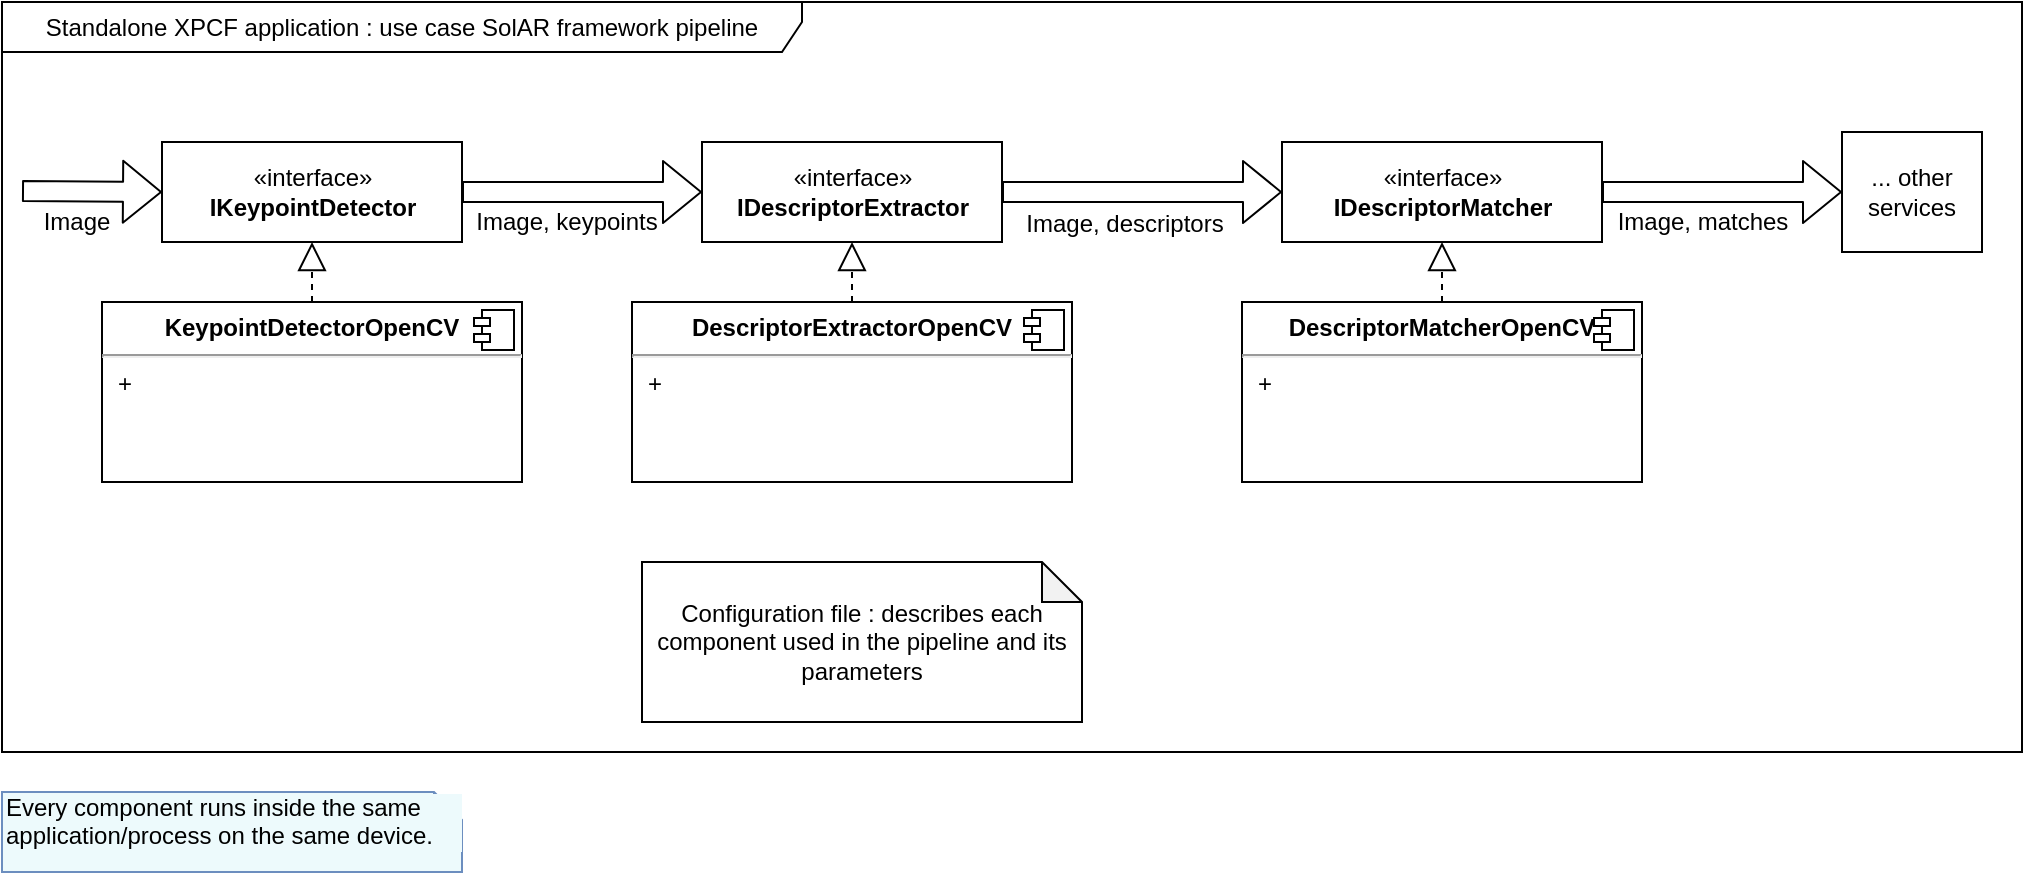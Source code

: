 <mxfile version="13.0.3" type="device" pages="5"><diagram id="lAFSSrvLKMwGwd_xP1rp" name="current solution"><mxGraphModel dx="1426" dy="951" grid="1" gridSize="10" guides="1" tooltips="1" connect="1" arrows="1" fold="1" page="1" pageScale="1" pageWidth="1169" pageHeight="827" math="0" shadow="0"><root><mxCell id="Ks1yC9yIJYol2tPEvGmZ-0"/><mxCell id="Ks1yC9yIJYol2tPEvGmZ-1" parent="Ks1yC9yIJYol2tPEvGmZ-0"/><mxCell id="Ks1yC9yIJYol2tPEvGmZ-10" value="Standalone XPCF application : use case SolAR framework pipeline" style="shape=umlFrame;whiteSpace=wrap;html=1;width=400;height=25;" parent="Ks1yC9yIJYol2tPEvGmZ-1" vertex="1"><mxGeometry x="10" y="45" width="1010" height="375" as="geometry"/></mxCell><mxCell id="Ks1yC9yIJYol2tPEvGmZ-2" value="«interface»&lt;br&gt;&lt;b&gt;IKeypointDetector&lt;/b&gt;" style="html=1;" parent="Ks1yC9yIJYol2tPEvGmZ-1" vertex="1"><mxGeometry x="90" y="115" width="150" height="50" as="geometry"/></mxCell><mxCell id="Ks1yC9yIJYol2tPEvGmZ-3" value="«interface»&lt;br&gt;&lt;b&gt;IDescriptorExtractor&lt;/b&gt;" style="html=1;" parent="Ks1yC9yIJYol2tPEvGmZ-1" vertex="1"><mxGeometry x="360" y="115" width="150" height="50" as="geometry"/></mxCell><mxCell id="Ks1yC9yIJYol2tPEvGmZ-4" value="«interface»&lt;br&gt;&lt;b&gt;IDescriptorMatcher&lt;/b&gt;" style="html=1;" parent="Ks1yC9yIJYol2tPEvGmZ-1" vertex="1"><mxGeometry x="650" y="115" width="160" height="50" as="geometry"/></mxCell><mxCell id="Ks1yC9yIJYol2tPEvGmZ-11" value="&lt;p style=&quot;margin: 0px ; margin-top: 6px ; text-align: center&quot;&gt;&lt;b&gt;KeypointDetectorOpenCV&lt;/b&gt;&lt;/p&gt;&lt;hr&gt;&lt;p style=&quot;margin: 0px ; margin-left: 8px&quot;&gt;+ &lt;br&gt;&lt;br&gt;&lt;/p&gt;" style="align=left;overflow=fill;html=1;" parent="Ks1yC9yIJYol2tPEvGmZ-1" vertex="1"><mxGeometry x="60" y="195" width="210" height="90" as="geometry"/></mxCell><mxCell id="Ks1yC9yIJYol2tPEvGmZ-12" value="" style="shape=component;jettyWidth=8;jettyHeight=4;" parent="Ks1yC9yIJYol2tPEvGmZ-11" vertex="1"><mxGeometry x="1" width="20" height="20" relative="1" as="geometry"><mxPoint x="-24" y="4" as="offset"/></mxGeometry></mxCell><mxCell id="Ks1yC9yIJYol2tPEvGmZ-13" value="&lt;p style=&quot;margin: 0px ; margin-top: 6px ; text-align: center&quot;&gt;&lt;b&gt;DescriptorExtractorOpenCV&lt;/b&gt;&lt;/p&gt;&lt;hr&gt;&lt;p style=&quot;margin: 0px ; margin-left: 8px&quot;&gt;+ &lt;br&gt;&lt;br&gt;&lt;/p&gt;" style="align=left;overflow=fill;html=1;" parent="Ks1yC9yIJYol2tPEvGmZ-1" vertex="1"><mxGeometry x="325" y="195" width="220" height="90" as="geometry"/></mxCell><mxCell id="Ks1yC9yIJYol2tPEvGmZ-14" value="" style="shape=component;jettyWidth=8;jettyHeight=4;" parent="Ks1yC9yIJYol2tPEvGmZ-13" vertex="1"><mxGeometry x="1" width="20" height="20" relative="1" as="geometry"><mxPoint x="-24" y="4" as="offset"/></mxGeometry></mxCell><mxCell id="Ks1yC9yIJYol2tPEvGmZ-15" value="&lt;p style=&quot;margin: 0px ; margin-top: 6px ; text-align: center&quot;&gt;&lt;b&gt;DescriptorMatcherOpenCV&lt;/b&gt;&lt;/p&gt;&lt;hr&gt;&lt;p style=&quot;margin: 0px ; margin-left: 8px&quot;&gt;+ &lt;br&gt;&lt;br&gt;&lt;/p&gt;" style="align=left;overflow=fill;html=1;" parent="Ks1yC9yIJYol2tPEvGmZ-1" vertex="1"><mxGeometry x="630" y="195" width="200" height="90" as="geometry"/></mxCell><mxCell id="Ks1yC9yIJYol2tPEvGmZ-16" value="" style="shape=component;jettyWidth=8;jettyHeight=4;" parent="Ks1yC9yIJYol2tPEvGmZ-15" vertex="1"><mxGeometry x="1" width="20" height="20" relative="1" as="geometry"><mxPoint x="-24" y="4" as="offset"/></mxGeometry></mxCell><mxCell id="Ks1yC9yIJYol2tPEvGmZ-21" value="" style="shape=flexArrow;endArrow=classic;html=1;entryX=0;entryY=0.5;entryDx=0;entryDy=0;" parent="Ks1yC9yIJYol2tPEvGmZ-1" target="Ks1yC9yIJYol2tPEvGmZ-2" edge="1"><mxGeometry width="50" height="50" relative="1" as="geometry"><mxPoint x="20" y="139.5" as="sourcePoint"/><mxPoint x="150" y="139.5" as="targetPoint"/></mxGeometry></mxCell><mxCell id="Ks1yC9yIJYol2tPEvGmZ-30" value="Image" style="text;html=1;align=center;verticalAlign=middle;resizable=0;points=[];labelBackgroundColor=#ffffff;" parent="Ks1yC9yIJYol2tPEvGmZ-21" vertex="1" connectable="0"><mxGeometry x="-0.554" y="-1" relative="1" as="geometry"><mxPoint x="11" y="14.5" as="offset"/></mxGeometry></mxCell><mxCell id="Ks1yC9yIJYol2tPEvGmZ-22" value="" style="shape=flexArrow;endArrow=classic;html=1;entryX=0;entryY=0.5;entryDx=0;entryDy=0;exitX=1;exitY=0.5;exitDx=0;exitDy=0;" parent="Ks1yC9yIJYol2tPEvGmZ-1" source="Ks1yC9yIJYol2tPEvGmZ-2" target="Ks1yC9yIJYol2tPEvGmZ-3" edge="1"><mxGeometry width="50" height="50" relative="1" as="geometry"><mxPoint x="310" y="140" as="sourcePoint"/><mxPoint x="310" y="95" as="targetPoint"/></mxGeometry></mxCell><mxCell id="Ks1yC9yIJYol2tPEvGmZ-32" value="Image, keypoints" style="text;html=1;align=center;verticalAlign=middle;resizable=0;points=[];labelBackgroundColor=#ffffff;" parent="Ks1yC9yIJYol2tPEvGmZ-22" vertex="1" connectable="0"><mxGeometry x="0.075" y="-6" relative="1" as="geometry"><mxPoint x="-13" y="9" as="offset"/></mxGeometry></mxCell><mxCell id="Ks1yC9yIJYol2tPEvGmZ-23" value="" style="shape=flexArrow;endArrow=classic;html=1;entryX=0;entryY=0.5;entryDx=0;entryDy=0;exitX=1;exitY=0.5;exitDx=0;exitDy=0;" parent="Ks1yC9yIJYol2tPEvGmZ-1" source="Ks1yC9yIJYol2tPEvGmZ-3" target="Ks1yC9yIJYol2tPEvGmZ-4" edge="1"><mxGeometry width="50" height="50" relative="1" as="geometry"><mxPoint x="640" y="140" as="sourcePoint"/><mxPoint x="530" y="139.5" as="targetPoint"/></mxGeometry></mxCell><mxCell id="Ks1yC9yIJYol2tPEvGmZ-33" value="Image, descriptors" style="text;html=1;align=center;verticalAlign=middle;resizable=0;points=[];labelBackgroundColor=#ffffff;" parent="Ks1yC9yIJYol2tPEvGmZ-23" vertex="1" connectable="0"><mxGeometry x="0.025" y="5" relative="1" as="geometry"><mxPoint x="-11" y="20.5" as="offset"/></mxGeometry></mxCell><mxCell id="Ks1yC9yIJYol2tPEvGmZ-25" value="" style="endArrow=block;dashed=1;endFill=0;endSize=12;html=1;exitX=0.5;exitY=0;exitDx=0;exitDy=0;entryX=0.5;entryY=1;entryDx=0;entryDy=0;" parent="Ks1yC9yIJYol2tPEvGmZ-1" source="Ks1yC9yIJYol2tPEvGmZ-11" target="Ks1yC9yIJYol2tPEvGmZ-2" edge="1"><mxGeometry width="160" relative="1" as="geometry"><mxPoint x="-30" y="475" as="sourcePoint"/><mxPoint x="130" y="475" as="targetPoint"/></mxGeometry></mxCell><mxCell id="Ks1yC9yIJYol2tPEvGmZ-27" value="" style="endArrow=block;dashed=1;endFill=0;endSize=12;html=1;entryX=0.5;entryY=1;entryDx=0;entryDy=0;" parent="Ks1yC9yIJYol2tPEvGmZ-1" source="Ks1yC9yIJYol2tPEvGmZ-13" target="Ks1yC9yIJYol2tPEvGmZ-3" edge="1"><mxGeometry width="160" relative="1" as="geometry"><mxPoint x="-60" y="515" as="sourcePoint"/><mxPoint x="100" y="515" as="targetPoint"/></mxGeometry></mxCell><mxCell id="Ks1yC9yIJYol2tPEvGmZ-28" value="" style="endArrow=block;dashed=1;endFill=0;endSize=12;html=1;entryX=0.5;entryY=1;entryDx=0;entryDy=0;" parent="Ks1yC9yIJYol2tPEvGmZ-1" source="Ks1yC9yIJYol2tPEvGmZ-15" target="Ks1yC9yIJYol2tPEvGmZ-4" edge="1"><mxGeometry width="160" relative="1" as="geometry"><mxPoint x="-50" y="475" as="sourcePoint"/><mxPoint x="110" y="475" as="targetPoint"/></mxGeometry></mxCell><mxCell id="Ks1yC9yIJYol2tPEvGmZ-29" value="" style="shape=flexArrow;endArrow=classic;html=1;exitX=1;exitY=0.5;exitDx=0;exitDy=0;entryX=0;entryY=0.5;entryDx=0;entryDy=0;" parent="Ks1yC9yIJYol2tPEvGmZ-1" source="Ks1yC9yIJYol2tPEvGmZ-4" target="9ZzXAyomdvqXQMo_ZsoG-1" edge="1"><mxGeometry width="50" height="50" relative="1" as="geometry"><mxPoint x="980" y="140" as="sourcePoint"/><mxPoint x="1040" y="140" as="targetPoint"/></mxGeometry></mxCell><mxCell id="Ks1yC9yIJYol2tPEvGmZ-31" value="Image, matches" style="text;html=1;align=center;verticalAlign=middle;resizable=0;points=[];labelBackgroundColor=#ffffff;" parent="Ks1yC9yIJYol2tPEvGmZ-29" vertex="1" connectable="0"><mxGeometry x="0.727" y="1" relative="1" as="geometry"><mxPoint x="-54" y="16.07" as="offset"/></mxGeometry></mxCell><mxCell id="9ZzXAyomdvqXQMo_ZsoG-1" value="&lt;div&gt;... other services&lt;/div&gt;" style="rounded=0;whiteSpace=wrap;html=1;" parent="Ks1yC9yIJYol2tPEvGmZ-1" vertex="1"><mxGeometry x="930" y="110" width="70" height="60" as="geometry"/></mxCell><mxCell id="mk7FePM2Z2L2YY-yX-1_-0" value="Every component runs inside the same application/process on the same device." style="shape=note;whiteSpace=wrap;html=1;size=14;verticalAlign=top;align=left;spacingTop=-6;labelBackgroundColor=#EDFAFC;strokeColor=#6C8EBF;strokeWidth=1;fillColor=#EDFAFC;" parent="Ks1yC9yIJYol2tPEvGmZ-1" vertex="1"><mxGeometry x="10" y="440" width="230" height="40" as="geometry"/></mxCell><mxCell id="P6kFMjziuLXHiQ0-XWr3-0" value="Configuration file : describes each component used in the pipeline and its parameters" style="shape=note;whiteSpace=wrap;html=1;backgroundOutline=1;darkOpacity=0.05;size=20;" parent="Ks1yC9yIJYol2tPEvGmZ-1" vertex="1"><mxGeometry x="330" y="325" width="220" height="80" as="geometry"/></mxCell></root></mxGraphModel></diagram><diagram name="target overview" id="Pe3W-wxnt_sLc4dilEd2"><mxGraphModel dx="1646" dy="993" grid="1" gridSize="10" guides="1" tooltips="1" connect="1" arrows="1" fold="1" page="1" pageScale="1" pageWidth="1169" pageHeight="827" math="0" shadow="0"><root><mxCell id="SJ6wOklPToXKMNQYzEI2-0"/><mxCell id="SJ6wOklPToXKMNQYzEI2-1" parent="SJ6wOklPToXKMNQYzEI2-0"/><mxCell id="SJ6wOklPToXKMNQYzEI2-2" value="Remoting xpcf components : grpc use case basic protobuf backend" style="shape=umlFrame;whiteSpace=wrap;html=1;width=300;height=35;fillColor=#dae8fc;strokeColor=#6c8ebf;" parent="SJ6wOklPToXKMNQYzEI2-1" vertex="1"><mxGeometry x="9" y="45" width="1150" height="675" as="geometry"/></mxCell><mxCell id="2tCv4kW-rYU3W0-W4yWq-3" value="xpcf_grpc_server application" style="shape=umlFrame;whiteSpace=wrap;html=1;labelBackgroundColor=#EDFAFC;strokeColor=#6C8EBF;strokeWidth=1;fillColor=#EDFAFC;width=200;height=20;" parent="SJ6wOklPToXKMNQYzEI2-1" vertex="1"><mxGeometry x="630" y="60" width="520" height="650" as="geometry"/></mxCell><mxCell id="SJ6wOklPToXKMNQYzEI2-3" value="«interface»&lt;br&gt;&lt;b&gt;IKeypointDetector&lt;/b&gt;" style="html=1;" parent="SJ6wOklPToXKMNQYzEI2-1" vertex="1"><mxGeometry x="120" y="150" width="110" height="50" as="geometry"/></mxCell><mxCell id="SJ6wOklPToXKMNQYzEI2-6" value="&lt;p style=&quot;margin: 0px ; margin-top: 6px ; text-align: center&quot;&gt;&lt;b&gt;KeypointDetectorProxy&lt;/b&gt;&lt;/p&gt;&lt;hr&gt;&lt;p style=&quot;margin: 0px ; margin-left: 8px&quot;&gt;+ &lt;br&gt;&lt;br&gt;&lt;br&gt;&lt;/p&gt;&lt;hr&gt;" style="align=left;overflow=fill;html=1;fillColor=#EDFAFC;strokeColor=#6c8ebf;" parent="SJ6wOklPToXKMNQYzEI2-1" vertex="1"><mxGeometry x="80" y="230" width="190" height="80" as="geometry"/></mxCell><mxCell id="SJ6wOklPToXKMNQYzEI2-7" value="" style="shape=component;jettyWidth=8;jettyHeight=4;" parent="SJ6wOklPToXKMNQYzEI2-6" vertex="1"><mxGeometry x="1" width="20" height="20" relative="1" as="geometry"><mxPoint x="-24" y="4" as="offset"/></mxGeometry></mxCell><mxCell id="SJ6wOklPToXKMNQYzEI2-12" value="" style="shape=flexArrow;endArrow=classic;html=1;entryX=0;entryY=0.5;entryDx=0;entryDy=0;" parent="SJ6wOklPToXKMNQYzEI2-1" target="SJ6wOklPToXKMNQYzEI2-3" edge="1"><mxGeometry width="50" height="50" relative="1" as="geometry"><mxPoint x="20" y="175" as="sourcePoint"/><mxPoint x="80" y="174.5" as="targetPoint"/></mxGeometry></mxCell><mxCell id="SJ6wOklPToXKMNQYzEI2-13" value="Image" style="text;html=1;align=center;verticalAlign=middle;resizable=0;points=[];labelBackgroundColor=#ffffff;" parent="SJ6wOklPToXKMNQYzEI2-12" vertex="1" connectable="0"><mxGeometry x="-0.554" y="-1" relative="1" as="geometry"><mxPoint x="11" y="14.5" as="offset"/></mxGeometry></mxCell><mxCell id="SJ6wOklPToXKMNQYzEI2-14" value="" style="shape=flexArrow;endArrow=classic;html=1;exitX=1;exitY=0.5;exitDx=0;exitDy=0;" parent="SJ6wOklPToXKMNQYzEI2-1" source="SJ6wOklPToXKMNQYzEI2-6" edge="1"><mxGeometry width="50" height="50" relative="1" as="geometry"><mxPoint x="270" y="280" as="sourcePoint"/><mxPoint x="340" y="270" as="targetPoint"/></mxGeometry></mxCell><mxCell id="SJ6wOklPToXKMNQYzEI2-15" value="data" style="text;html=1;align=center;verticalAlign=middle;resizable=0;points=[];labelBackgroundColor=#ffffff;" parent="SJ6wOklPToXKMNQYzEI2-14" vertex="1" connectable="0"><mxGeometry x="0.075" y="-6" relative="1" as="geometry"><mxPoint x="-3" y="9" as="offset"/></mxGeometry></mxCell><mxCell id="SJ6wOklPToXKMNQYzEI2-18" value="" style="endArrow=block;dashed=1;endFill=0;endSize=12;html=1;exitX=0.5;exitY=0;exitDx=0;exitDy=0;entryX=0.5;entryY=1;entryDx=0;entryDy=0;" parent="SJ6wOklPToXKMNQYzEI2-1" source="SJ6wOklPToXKMNQYzEI2-6" target="SJ6wOklPToXKMNQYzEI2-3" edge="1"><mxGeometry width="160" relative="1" as="geometry"><mxPoint x="-50" y="510" as="sourcePoint"/><mxPoint x="110" y="510" as="targetPoint"/></mxGeometry></mxCell><mxCell id="iRRwX36Erxw14hT85TEC-0" value="«interface»&lt;br&gt;&lt;b&gt;IKeypointDetector&lt;/b&gt;" style="html=1;" parent="SJ6wOklPToXKMNQYzEI2-1" vertex="1"><mxGeometry x="960" y="466" width="150" height="50" as="geometry"/></mxCell><mxCell id="iRRwX36Erxw14hT85TEC-1" value="&lt;p style=&quot;margin: 0px ; margin-top: 6px ; text-align: center&quot;&gt;&lt;b&gt;KeypointDetectorOpenCV&lt;/b&gt;&lt;/p&gt;&lt;hr&gt;&lt;p style=&quot;margin: 0px ; margin-left: 8px&quot;&gt;+ &lt;br&gt;&lt;br&gt;&lt;/p&gt;" style="align=left;overflow=fill;html=1;" parent="SJ6wOklPToXKMNQYzEI2-1" vertex="1"><mxGeometry x="930" y="550" width="210" height="90" as="geometry"/></mxCell><mxCell id="iRRwX36Erxw14hT85TEC-2" value="" style="shape=component;jettyWidth=8;jettyHeight=4;" parent="iRRwX36Erxw14hT85TEC-1" vertex="1"><mxGeometry x="1" width="20" height="20" relative="1" as="geometry"><mxPoint x="-24" y="4" as="offset"/></mxGeometry></mxCell><mxCell id="iRRwX36Erxw14hT85TEC-4" value="" style="endArrow=block;dashed=1;endFill=0;endSize=12;html=1;exitX=0.5;exitY=0;exitDx=0;exitDy=0;entryX=0.5;entryY=1;entryDx=0;entryDy=0;" parent="SJ6wOklPToXKMNQYzEI2-1" source="iRRwX36Erxw14hT85TEC-1" target="iRRwX36Erxw14hT85TEC-0" edge="1"><mxGeometry width="160" relative="1" as="geometry"><mxPoint x="800" y="830" as="sourcePoint"/><mxPoint x="960" y="830" as="targetPoint"/></mxGeometry></mxCell><mxCell id="iRRwX36Erxw14hT85TEC-6" value="KeypointDetectorGrpcImpl" style="swimlane;fontStyle=1;align=center;verticalAlign=top;childLayout=stackLayout;horizontal=1;startSize=26;horizontalStack=0;resizeParent=1;resizeParentMax=0;resizeLast=0;collapsible=1;marginBottom=0;fillColor=#EDFAFC;strokeColor=#6C8EBF;" parent="SJ6wOklPToXKMNQYzEI2-1" vertex="1"><mxGeometry x="660" y="452" width="200" height="78" as="geometry"/></mxCell><mxCell id="iRRwX36Erxw14hT85TEC-7" value="+ field: type" style="text;strokeColor=#6C8EBF;fillColor=#EDFAFC;align=left;verticalAlign=top;spacingLeft=4;spacingRight=4;overflow=hidden;rotatable=0;points=[[0,0.5],[1,0.5]];portConstraint=eastwest;" parent="iRRwX36Erxw14hT85TEC-6" vertex="1"><mxGeometry y="26" width="200" height="26" as="geometry"/></mxCell><mxCell id="iRRwX36Erxw14hT85TEC-9" value="+ method(type): type" style="text;strokeColor=#6C8EBF;fillColor=#EDFAFC;align=left;verticalAlign=top;spacingLeft=4;spacingRight=4;overflow=hidden;rotatable=0;points=[[0,0.5],[1,0.5]];portConstraint=eastwest;" parent="iRRwX36Erxw14hT85TEC-6" vertex="1"><mxGeometry y="52" width="200" height="26" as="geometry"/></mxCell><mxCell id="iRRwX36Erxw14hT85TEC-11" value="IKeypointDetectorGrpc::Stub" style="swimlane;fontStyle=1;align=center;verticalAlign=top;childLayout=stackLayout;horizontal=1;startSize=26;horizontalStack=0;resizeParent=1;resizeParentMax=0;resizeLast=0;collapsible=1;marginBottom=0;fillColor=#d5e8d4;strokeColor=#82b366;" parent="SJ6wOklPToXKMNQYzEI2-1" vertex="1"><mxGeometry x="340" y="230" width="200" height="78" as="geometry"><mxRectangle x="340" y="230" width="200" height="26" as="alternateBounds"/></mxGeometry></mxCell><mxCell id="iRRwX36Erxw14hT85TEC-12" value="+ field: type" style="text;strokeColor=#82b366;fillColor=#d5e8d4;align=left;verticalAlign=top;spacingLeft=4;spacingRight=4;overflow=hidden;rotatable=0;points=[[0,0.5],[1,0.5]];portConstraint=eastwest;" parent="iRRwX36Erxw14hT85TEC-11" vertex="1"><mxGeometry y="26" width="200" height="26" as="geometry"/></mxCell><mxCell id="iRRwX36Erxw14hT85TEC-14" value="+ method(type): type" style="text;strokeColor=#82b366;fillColor=#d5e8d4;align=left;verticalAlign=top;spacingLeft=4;spacingRight=4;overflow=hidden;rotatable=0;points=[[0,0.5],[1,0.5]];portConstraint=eastwest;" parent="iRRwX36Erxw14hT85TEC-11" vertex="1"><mxGeometry y="52" width="200" height="26" as="geometry"/></mxCell><mxCell id="iRRwX36Erxw14hT85TEC-15" value="«interface»&lt;br&gt;&lt;b&gt;xpcf::IGrpcService&lt;/b&gt;" style="html=1;" parent="SJ6wOklPToXKMNQYzEI2-1" vertex="1"><mxGeometry x="933" y="280" width="130" height="50" as="geometry"/></mxCell><mxCell id="iRRwX36Erxw14hT85TEC-18" value="" style="endArrow=block;dashed=1;endFill=0;endSize=12;html=1;entryX=0.5;entryY=1;entryDx=0;entryDy=0;" parent="SJ6wOklPToXKMNQYzEI2-1" source="iRRwX36Erxw14hT85TEC-6" target="iRRwX36Erxw14hT85TEC-15" edge="1"><mxGeometry width="160" relative="1" as="geometry"><mxPoint y="780" as="sourcePoint"/><mxPoint x="160" y="780" as="targetPoint"/></mxGeometry></mxCell><mxCell id="7oT00Ml4382YPiDxNWkX-0" value="IKeypointDetectorGrpc::Service" style="swimlane;fontStyle=1;align=center;verticalAlign=top;childLayout=stackLayout;horizontal=1;startSize=26;horizontalStack=0;resizeParent=1;resizeParentMax=0;resizeLast=0;collapsible=1;marginBottom=0;fillColor=#d5e8d4;strokeColor=#82b366;" parent="SJ6wOklPToXKMNQYzEI2-1" vertex="1"><mxGeometry x="660" y="230" width="200" height="78" as="geometry"/></mxCell><mxCell id="7oT00Ml4382YPiDxNWkX-1" value="+ field: type" style="text;strokeColor=#82b366;fillColor=#d5e8d4;align=left;verticalAlign=top;spacingLeft=4;spacingRight=4;overflow=hidden;rotatable=0;points=[[0,0.5],[1,0.5]];portConstraint=eastwest;" parent="7oT00Ml4382YPiDxNWkX-0" vertex="1"><mxGeometry y="26" width="200" height="26" as="geometry"/></mxCell><mxCell id="7oT00Ml4382YPiDxNWkX-3" value="+ method(type): type" style="text;strokeColor=#82b366;fillColor=#d5e8d4;align=left;verticalAlign=top;spacingLeft=4;spacingRight=4;overflow=hidden;rotatable=0;points=[[0,0.5],[1,0.5]];portConstraint=eastwest;" parent="7oT00Ml4382YPiDxNWkX-0" vertex="1"><mxGeometry y="52" width="200" height="26" as="geometry"/></mxCell><mxCell id="7oT00Ml4382YPiDxNWkX-4" value="Extends" style="endArrow=block;endSize=16;endFill=0;html=1;exitX=0.5;exitY=0;exitDx=0;exitDy=0;entryX=0.5;entryY=1;entryDx=0;entryDy=0;" parent="SJ6wOklPToXKMNQYzEI2-1" source="iRRwX36Erxw14hT85TEC-6" target="7oT00Ml4382YPiDxNWkX-0" edge="1"><mxGeometry width="160" relative="1" as="geometry"><mxPoint x="690" y="498" as="sourcePoint"/><mxPoint x="1070" y="633.436" as="targetPoint"/></mxGeometry></mxCell><mxCell id="7oT00Ml4382YPiDxNWkX-12" value="Use" style="endArrow=open;endSize=12;dashed=1;html=1;exitX=1;exitY=0.5;exitDx=0;exitDy=0;entryX=0;entryY=0.5;entryDx=0;entryDy=0;" parent="SJ6wOklPToXKMNQYzEI2-1" source="iRRwX36Erxw14hT85TEC-7" target="iRRwX36Erxw14hT85TEC-0" edge="1"><mxGeometry width="160" relative="1" as="geometry"><mxPoint x="10" y="740" as="sourcePoint"/><mxPoint x="170" y="740" as="targetPoint"/></mxGeometry></mxCell><mxCell id="7oT00Ml4382YPiDxNWkX-20" style="edgeStyle=orthogonalEdgeStyle;rounded=0;orthogonalLoop=1;jettySize=auto;html=1;entryX=0.51;entryY=1;entryDx=0;entryDy=0;endArrow=none;endFill=0;entryPerimeter=0;exitX=0.5;exitY=0;exitDx=0;exitDy=0;exitPerimeter=0;" parent="SJ6wOklPToXKMNQYzEI2-1" source="7oT00Ml4382YPiDxNWkX-19" target="iRRwX36Erxw14hT85TEC-9" edge="1"><mxGeometry relative="1" as="geometry"/></mxCell><mxCell id="7oT00Ml4382YPiDxNWkX-19" value="Note : The skeleton class declares an &quot;IKeypointDetector&quot; injectable.&lt;br&gt;The concrete component will be injected by xpcf to the skeleton class OR a configuration parameter to provide the component CLSID ?&lt;br&gt;A named skeleton class could receive a different instance injected&lt;br&gt;Question : additionnal attribute to set an injectable name upon generation ?" style="shape=note;whiteSpace=wrap;html=1;size=14;verticalAlign=top;align=left;spacingTop=-6;labelBackgroundColor=#EDFAFC;strokeColor=#6C8EBF;strokeWidth=1;fillColor=#EDFAFC;" parent="SJ6wOklPToXKMNQYzEI2-1" vertex="1"><mxGeometry x="640" y="560" width="260" height="130" as="geometry"/></mxCell><mxCell id="2tCv4kW-rYU3W0-W4yWq-0" value="&lt;p style=&quot;margin: 0px ; margin-top: 6px ; text-align: center&quot;&gt;&lt;b&gt;xpcf::GrpcServerManager&lt;/b&gt;&lt;/p&gt;&lt;hr&gt;&lt;p style=&quot;margin: 0px ; margin-left: 8px&quot;&gt;+ &lt;br&gt;&lt;br&gt;&lt;/p&gt;" style="align=left;overflow=fill;html=1;" parent="SJ6wOklPToXKMNQYzEI2-1" vertex="1"><mxGeometry x="888" y="155" width="220" height="50" as="geometry"/></mxCell><mxCell id="2tCv4kW-rYU3W0-W4yWq-1" value="" style="shape=component;jettyWidth=8;jettyHeight=4;" parent="2tCv4kW-rYU3W0-W4yWq-0" vertex="1"><mxGeometry x="1" width="20" height="20" relative="1" as="geometry"><mxPoint x="-24" y="4" as="offset"/></mxGeometry></mxCell><mxCell id="2tCv4kW-rYU3W0-W4yWq-4" style="edgeStyle=orthogonalEdgeStyle;rounded=0;orthogonalLoop=1;jettySize=auto;html=1;endArrow=none;endFill=0;exitX=0.472;exitY=1.08;exitDx=0;exitDy=0;exitPerimeter=0;" parent="SJ6wOklPToXKMNQYzEI2-1" source="2tCv4kW-rYU3W0-W4yWq-2" target="2tCv4kW-rYU3W0-W4yWq-0" edge="1"><mxGeometry relative="1" as="geometry"/></mxCell><mxCell id="2tCv4kW-rYU3W0-W4yWq-2" value="Note : The grpc server manager uses xpcf to find every component implementing IGrpcService, and registers them.&lt;br&gt;" style="shape=note;whiteSpace=wrap;html=1;size=13;verticalAlign=top;align=left;spacingTop=-6;labelBackgroundColor=#EDFAFC;strokeWidth=1;" parent="SJ6wOklPToXKMNQYzEI2-1" vertex="1"><mxGeometry x="880" y="70" width="250" height="50" as="geometry"/></mxCell><mxCell id="DHQHpCdjU7rVMn2GaBm6-0" value="IkeypointDetectorGrpc.proto" style="shape=note;whiteSpace=wrap;html=1;backgroundOutline=1;darkOpacity=0.05;labelBackgroundColor=#EDFAFC;strokeColor=#6C8EBF;strokeWidth=1;fillColor=#EDFAFC;" parent="SJ6wOklPToXKMNQYzEI2-1" vertex="1"><mxGeometry x="350" y="145" width="180" height="60" as="geometry"/></mxCell><mxCell id="DHQHpCdjU7rVMn2GaBm6-2" style="edgeStyle=orthogonalEdgeStyle;rounded=0;orthogonalLoop=1;jettySize=auto;html=1;endArrow=none;endFill=0;" parent="SJ6wOklPToXKMNQYzEI2-1" source="DHQHpCdjU7rVMn2GaBm6-1" target="2tCv4kW-rYU3W0-W4yWq-3" edge="1"><mxGeometry relative="1" as="geometry"/></mxCell><mxCell id="DHQHpCdjU7rVMn2GaBm6-1" value="The application can run anywhere, inside a docker container, on a bare metal machine ..." style="shape=note;whiteSpace=wrap;html=1;size=14;verticalAlign=top;align=left;spacingTop=-6;labelBackgroundColor=#EDFAFC;strokeColor=#6C8EBF;strokeWidth=1;fillColor=#EDFAFC;" parent="SJ6wOklPToXKMNQYzEI2-1" vertex="1"><mxGeometry x="340" y="355" width="150" height="60" as="geometry"/></mxCell><mxCell id="62wy00fNzN2wbZeZ13QH-0" value="This diagram shows the remoting process of one service. The process is the same for any xpcf service and allows to use any xpcf component remotely, given it provides a &quot;well-defined&quot; interface." style="shape=note;whiteSpace=wrap;html=1;size=14;verticalAlign=top;align=left;spacingTop=-6;labelBackgroundColor=#EDFAFC;strokeColor=#6C8EBF;strokeWidth=1;fillColor=#EDFAFC;" parent="SJ6wOklPToXKMNQYzEI2-1" vertex="1"><mxGeometry x="10" y="740" width="320" height="70" as="geometry"/></mxCell><mxCell id="uL5t3ot2a0UKeKKXEIdk-2" value="Network" style="html=1;shadow=0;dashed=0;align=center;verticalAlign=middle;shape=mxgraph.arrows2.calloutDoubleArrow;dy=11.5;dx=15;notch=29;arrowHead=11;labelBackgroundColor=#EDFAFC;strokeColor=#6C8EBF;strokeWidth=1;fillColor=#EDFAFC;" parent="SJ6wOklPToXKMNQYzEI2-1" vertex="1"><mxGeometry x="540" y="233" width="120" height="77" as="geometry"/></mxCell><mxCell id="PUcfr6aB4aRw2szKJSmr-0" style="edgeStyle=orthogonalEdgeStyle;rounded=0;orthogonalLoop=1;jettySize=auto;html=1;exitX=0.5;exitY=1;exitDx=0;exitDy=0;exitPerimeter=0;" parent="SJ6wOklPToXKMNQYzEI2-1" source="uL5t3ot2a0UKeKKXEIdk-2" target="uL5t3ot2a0UKeKKXEIdk-2" edge="1"><mxGeometry relative="1" as="geometry"/></mxCell><mxCell id="ZtEM0Dua9bzTsImNCcG5-1" value="IkeypointDetectorGrpcMessages.proto" style="shape=note;whiteSpace=wrap;html=1;backgroundOutline=1;darkOpacity=0.05;labelBackgroundColor=none;strokeWidth=1;" parent="SJ6wOklPToXKMNQYzEI2-1" vertex="1"><mxGeometry x="350" y="60" width="230" height="60" as="geometry"/></mxCell><mxCell id="6nz6Nb3uw6IqgnCtBS0e-0" value="&lt;p style=&quot;margin: 0px ; margin-top: 6px ; text-align: center&quot;&gt;&lt;/p&gt;" style="align=left;overflow=fill;html=1;fillColor=#EDFAFC;strokeColor=#6c8ebf;" parent="SJ6wOklPToXKMNQYzEI2-1" vertex="1"><mxGeometry x="420" y="730" width="50" height="20" as="geometry"/></mxCell><mxCell id="6nz6Nb3uw6IqgnCtBS0e-3" value="" style="swimlane;fontStyle=1;align=center;verticalAlign=top;childLayout=stackLayout;horizontal=1;startSize=20;horizontalStack=0;resizeParent=1;resizeParentMax=0;resizeLast=0;collapsible=1;marginBottom=0;fillColor=#d5e8d4;strokeColor=#82b366;" parent="SJ6wOklPToXKMNQYzEI2-1" vertex="1"><mxGeometry x="420" y="760" width="50" height="20" as="geometry"><mxRectangle x="400" y="770" width="50" height="40" as="alternateBounds"/></mxGeometry></mxCell><mxCell id="6nz6Nb3uw6IqgnCtBS0e-9" style="edgeStyle=orthogonalEdgeStyle;rounded=0;orthogonalLoop=1;jettySize=auto;html=1;exitX=0.5;exitY=1;exitDx=0;exitDy=0;" parent="SJ6wOklPToXKMNQYzEI2-1" edge="1"><mxGeometry relative="1" as="geometry"><mxPoint x="725" y="195" as="sourcePoint"/><mxPoint x="725" y="195" as="targetPoint"/></mxGeometry></mxCell><mxCell id="6nz6Nb3uw6IqgnCtBS0e-10" value="use and start" style="endArrow=open;endSize=12;dashed=1;html=1;exitX=0.212;exitY=0.031;exitDx=0;exitDy=0;entryX=0;entryY=0.5;entryDx=0;entryDy=0;exitPerimeter=0;" parent="SJ6wOklPToXKMNQYzEI2-1" source="2tCv4kW-rYU3W0-W4yWq-3" target="2tCv4kW-rYU3W0-W4yWq-0" edge="1"><mxGeometry width="160" relative="1" as="geometry"><mxPoint x="10" y="830" as="sourcePoint"/><mxPoint x="170" y="830" as="targetPoint"/></mxGeometry></mxCell><mxCell id="6nz6Nb3uw6IqgnCtBS0e-11" value="registers" style="endArrow=open;endSize=12;dashed=1;html=1;exitX=0.5;exitY=1;exitDx=0;exitDy=0;entryX=0.5;entryY=0;entryDx=0;entryDy=0;" parent="SJ6wOklPToXKMNQYzEI2-1" source="2tCv4kW-rYU3W0-W4yWq-0" target="iRRwX36Erxw14hT85TEC-15" edge="1"><mxGeometry width="160" relative="1" as="geometry"><mxPoint x="10" y="830" as="sourcePoint"/><mxPoint x="170" y="830" as="targetPoint"/></mxGeometry></mxCell><mxCell id="6nz6Nb3uw6IqgnCtBS0e-14" value="&lt;p style=&quot;margin: 0px ; margin-top: 6px ; text-align: center&quot;&gt;&lt;br&gt;&lt;/p&gt;" style="align=left;overflow=fill;html=1;" parent="SJ6wOklPToXKMNQYzEI2-1" vertex="1"><mxGeometry x="420" y="790" width="50" height="20" as="geometry"/></mxCell><mxCell id="6nz6Nb3uw6IqgnCtBS0e-17" value="-&amp;gt; xpcf_grpc_gen generated code" style="text;html=1;strokeColor=none;fillColor=none;align=center;verticalAlign=middle;whiteSpace=wrap;rounded=0;" parent="SJ6wOklPToXKMNQYzEI2-1" vertex="1"><mxGeometry x="470" y="730" width="200" height="20" as="geometry"/></mxCell><mxCell id="6nz6Nb3uw6IqgnCtBS0e-18" value="-&amp;gt; protoc/grpc generated code" style="text;html=1;strokeColor=none;fillColor=none;align=center;verticalAlign=middle;whiteSpace=wrap;rounded=0;" parent="SJ6wOklPToXKMNQYzEI2-1" vertex="1"><mxGeometry x="470" y="760" width="180" height="20" as="geometry"/></mxCell><mxCell id="6nz6Nb3uw6IqgnCtBS0e-19" value="-&amp;gt; existing code" style="text;html=1;strokeColor=none;fillColor=none;align=center;verticalAlign=middle;whiteSpace=wrap;rounded=0;" parent="SJ6wOklPToXKMNQYzEI2-1" vertex="1"><mxGeometry x="473" y="790" width="100" height="20" as="geometry"/></mxCell><mxCell id="SHKSFixCryJF0hfQC11b-3" style="edgeStyle=orthogonalEdgeStyle;rounded=0;orthogonalLoop=1;jettySize=auto;html=1;exitX=0;exitY=0;exitDx=220;exitDy=50;exitPerimeter=0;entryX=0.002;entryY=0.798;entryDx=0;entryDy=0;entryPerimeter=0;" parent="SJ6wOklPToXKMNQYzEI2-1" source="SHKSFixCryJF0hfQC11b-0" target="2tCv4kW-rYU3W0-W4yWq-3" edge="1"><mxGeometry relative="1" as="geometry"/></mxCell><mxCell id="SHKSFixCryJF0hfQC11b-0" value="Configuration file : describes IP address and port for each service&lt;br&gt;Contains the parameters for each component used in services" style="shape=note;whiteSpace=wrap;html=1;backgroundOutline=1;darkOpacity=0.05;size=20;" parent="SJ6wOklPToXKMNQYzEI2-1" vertex="1"><mxGeometry x="320" y="529" width="220" height="80" as="geometry"/></mxCell></root></mxGraphModel></diagram><diagram name="overview" id="-4qKviCqxLtyCBuIsMm0"><mxGraphModel dx="1646" dy="993" grid="1" gridSize="10" guides="1" tooltips="1" connect="1" arrows="1" fold="1" page="1" pageScale="1" pageWidth="1169" pageHeight="827" math="0" shadow="0"><root><mxCell id="oLQGF8OuEoFbAdRghIQW-0"/><mxCell id="oLQGF8OuEoFbAdRghIQW-1" parent="oLQGF8OuEoFbAdRghIQW-0"/><mxCell id="oLQGF8OuEoFbAdRghIQW-53" value="client application" style="shape=umlFrame;whiteSpace=wrap;html=1;labelBackgroundColor=#EDFAFC;strokeColor=#6C8EBF;strokeWidth=1;fillColor=#EDFAFC;width=200;height=20;" vertex="1" parent="oLQGF8OuEoFbAdRghIQW-1"><mxGeometry x="40" y="57.5" width="470" height="372.5" as="geometry"/></mxCell><mxCell id="oPZoYpJZHBzjYM4MlArH-1" value="XPCF" style="shape=umlFrame;whiteSpace=wrap;html=1;" vertex="1" parent="oLQGF8OuEoFbAdRghIQW-1"><mxGeometry x="150" y="180" width="320" height="140" as="geometry"/></mxCell><mxCell id="oLQGF8OuEoFbAdRghIQW-3" value="xpcf_grpc_server application" style="shape=umlFrame;whiteSpace=wrap;html=1;labelBackgroundColor=#EDFAFC;strokeColor=#6C8EBF;strokeWidth=1;fillColor=#EDFAFC;width=200;height=20;" vertex="1" parent="oLQGF8OuEoFbAdRghIQW-1"><mxGeometry x="630" y="60" width="520" height="650" as="geometry"/></mxCell><mxCell id="oLQGF8OuEoFbAdRghIQW-38" value="This diagram shows the remoting process of one service. The process is the same for any xpcf service and allows to use any xpcf component remotely, given it provides a &quot;well-defined&quot; interface." style="shape=note;whiteSpace=wrap;html=1;size=14;verticalAlign=top;align=left;spacingTop=-6;labelBackgroundColor=#EDFAFC;strokeColor=#6C8EBF;strokeWidth=1;fillColor=#EDFAFC;" vertex="1" parent="oLQGF8OuEoFbAdRghIQW-1"><mxGeometry x="10" y="740" width="320" height="70" as="geometry"/></mxCell><mxCell id="oLQGF8OuEoFbAdRghIQW-40" style="edgeStyle=orthogonalEdgeStyle;rounded=0;orthogonalLoop=1;jettySize=auto;html=1;exitX=0.5;exitY=1;exitDx=0;exitDy=0;exitPerimeter=0;" edge="1" parent="oLQGF8OuEoFbAdRghIQW-1"><mxGeometry relative="1" as="geometry"><mxPoint x="600" y="310" as="sourcePoint"/><mxPoint x="600" y="310" as="targetPoint"/></mxGeometry></mxCell><mxCell id="oLQGF8OuEoFbAdRghIQW-42" value="&lt;p style=&quot;margin: 0px ; margin-top: 6px ; text-align: center&quot;&gt;&lt;/p&gt;" style="align=left;overflow=fill;html=1;fillColor=#EDFAFC;strokeColor=#6c8ebf;" vertex="1" parent="oLQGF8OuEoFbAdRghIQW-1"><mxGeometry x="420" y="730" width="50" height="20" as="geometry"/></mxCell><mxCell id="oLQGF8OuEoFbAdRghIQW-43" value="" style="swimlane;fontStyle=1;align=center;verticalAlign=top;childLayout=stackLayout;horizontal=1;startSize=20;horizontalStack=0;resizeParent=1;resizeParentMax=0;resizeLast=0;collapsible=1;marginBottom=0;fillColor=#d5e8d4;strokeColor=#82b366;" vertex="1" parent="oLQGF8OuEoFbAdRghIQW-1"><mxGeometry x="420" y="760" width="50" height="20" as="geometry"><mxRectangle x="400" y="770" width="50" height="40" as="alternateBounds"/></mxGeometry></mxCell><mxCell id="oLQGF8OuEoFbAdRghIQW-44" style="edgeStyle=orthogonalEdgeStyle;rounded=0;orthogonalLoop=1;jettySize=auto;html=1;exitX=0.5;exitY=1;exitDx=0;exitDy=0;" edge="1" parent="oLQGF8OuEoFbAdRghIQW-1"><mxGeometry relative="1" as="geometry"><mxPoint x="725" y="195" as="sourcePoint"/><mxPoint x="725" y="195" as="targetPoint"/></mxGeometry></mxCell><mxCell id="oLQGF8OuEoFbAdRghIQW-47" value="&lt;p style=&quot;margin: 0px ; margin-top: 6px ; text-align: center&quot;&gt;&lt;br&gt;&lt;/p&gt;" style="align=left;overflow=fill;html=1;" vertex="1" parent="oLQGF8OuEoFbAdRghIQW-1"><mxGeometry x="420" y="790" width="50" height="20" as="geometry"/></mxCell><mxCell id="oLQGF8OuEoFbAdRghIQW-48" value="-&amp;gt; xpcf_grpc_gen generated code" style="text;html=1;strokeColor=none;fillColor=none;align=center;verticalAlign=middle;whiteSpace=wrap;rounded=0;" vertex="1" parent="oLQGF8OuEoFbAdRghIQW-1"><mxGeometry x="470" y="730" width="200" height="20" as="geometry"/></mxCell><mxCell id="oLQGF8OuEoFbAdRghIQW-49" value="-&amp;gt; protoc/grpc generated code" style="text;html=1;strokeColor=none;fillColor=none;align=center;verticalAlign=middle;whiteSpace=wrap;rounded=0;" vertex="1" parent="oLQGF8OuEoFbAdRghIQW-1"><mxGeometry x="470" y="760" width="180" height="20" as="geometry"/></mxCell><mxCell id="oLQGF8OuEoFbAdRghIQW-50" value="-&amp;gt; existing code" style="text;html=1;strokeColor=none;fillColor=none;align=center;verticalAlign=middle;whiteSpace=wrap;rounded=0;" vertex="1" parent="oLQGF8OuEoFbAdRghIQW-1"><mxGeometry x="473" y="790" width="100" height="20" as="geometry"/></mxCell><mxCell id="oLQGF8OuEoFbAdRghIQW-52" value="Configuration file : describes IP address and port for grpc server manager component&lt;br&gt;Contains the list of IGrpcService components to register to GRPC" style="shape=note;whiteSpace=wrap;html=1;backgroundOutline=1;darkOpacity=0.05;size=20;" vertex="1" parent="oLQGF8OuEoFbAdRghIQW-1"><mxGeometry x="740" y="360" width="220" height="80" as="geometry"/></mxCell><mxCell id="oPZoYpJZHBzjYM4MlArH-3" value="Configure and inject &lt;br&gt;proxies to interfaces" style="edgeStyle=orthogonalEdgeStyle;rounded=0;orthogonalLoop=1;jettySize=auto;html=1;exitX=0;exitY=0;exitDx=0;exitDy=35;exitPerimeter=0;entryX=0;entryY=0;entryDx=0;entryDy=35;entryPerimeter=0;" edge="1" parent="oLQGF8OuEoFbAdRghIQW-1" source="oLQGF8OuEoFbAdRghIQW-54" target="oLQGF8OuEoFbAdRghIQW-58"><mxGeometry x="-0.6" y="-56" relative="1" as="geometry"><mxPoint x="-106" y="-25" as="offset"/></mxGeometry></mxCell><mxCell id="oLQGF8OuEoFbAdRghIQW-54" value="xpcf grpc &#10;generated Module" style="shape=module;align=left;spacingLeft=20;align=center;verticalAlign=top;" vertex="1" parent="oLQGF8OuEoFbAdRghIQW-1"><mxGeometry x="290" y="260" width="140" height="50" as="geometry"/></mxCell><mxCell id="vWut3M8tO11JFv_oJc01-6" value="Inject business component to &lt;br&gt;xpcf grpc service component&amp;nbsp;" style="edgeStyle=orthogonalEdgeStyle;rounded=0;orthogonalLoop=1;jettySize=auto;html=1;exitX=0;exitY=0;exitDx=0;exitDy=35;exitPerimeter=0;entryX=0;entryY=0;entryDx=0;entryDy=35;entryPerimeter=0;" edge="1" parent="oLQGF8OuEoFbAdRghIQW-1" source="oLQGF8OuEoFbAdRghIQW-55" target="oLQGF8OuEoFbAdRghIQW-56"><mxGeometry x="-0.009" y="80" relative="1" as="geometry"><mxPoint as="offset"/></mxGeometry></mxCell><mxCell id="oLQGF8OuEoFbAdRghIQW-55" value="business xpcf modules" style="shape=module;align=left;spacingLeft=20;align=center;verticalAlign=top;" vertex="1" parent="oLQGF8OuEoFbAdRghIQW-1"><mxGeometry x="960" y="529" width="170" height="50" as="geometry"/></mxCell><mxCell id="oLQGF8OuEoFbAdRghIQW-56" value="xpcf grpc &#10;generated Module" style="shape=module;align=left;spacingLeft=20;align=center;verticalAlign=top;" vertex="1" parent="oLQGF8OuEoFbAdRghIQW-1"><mxGeometry x="960" y="460" width="180" height="50" as="geometry"/></mxCell><mxCell id="oLQGF8OuEoFbAdRghIQW-58" value="business xpcf interfaces" style="shape=module;align=left;spacingLeft=20;align=center;verticalAlign=top;" vertex="1" parent="oLQGF8OuEoFbAdRghIQW-1"><mxGeometry x="290" y="200" width="170" height="50" as="geometry"/></mxCell><mxCell id="vWut3M8tO11JFv_oJc01-0" value="" style="shape=flexArrow;endArrow=classic;html=1;entryX=0;entryY=0.5;entryDx=0;entryDy=0;" edge="1" parent="oLQGF8OuEoFbAdRghIQW-1"><mxGeometry width="50" height="50" relative="1" as="geometry"><mxPoint x="70" y="124.5" as="sourcePoint"/><mxPoint x="170" y="124.5" as="targetPoint"/></mxGeometry></mxCell><mxCell id="vWut3M8tO11JFv_oJc01-1" value="use service" style="text;html=1;align=center;verticalAlign=middle;resizable=0;points=[];labelBackgroundColor=#ffffff;" vertex="1" connectable="0" parent="vWut3M8tO11JFv_oJc01-0"><mxGeometry x="-0.554" y="-1" relative="1" as="geometry"><mxPoint x="11" y="14.5" as="offset"/></mxGeometry></mxCell><mxCell id="vWut3M8tO11JFv_oJc01-2" value="Configuration file : describes IP address and port for each proxy" style="shape=note;whiteSpace=wrap;html=1;backgroundOutline=1;darkOpacity=0.05;size=20;" vertex="1" parent="oLQGF8OuEoFbAdRghIQW-1"><mxGeometry x="240" y="334" width="220" height="80" as="geometry"/></mxCell><mxCell id="vWut3M8tO11JFv_oJc01-7" value="&lt;p style=&quot;margin: 0px ; margin-top: 4px ; text-align: center&quot;&gt;&lt;i&gt;&amp;lt;&amp;lt;Interface&amp;gt;&amp;gt;&lt;b&gt;Business Interface&lt;/b&gt;&lt;/i&gt;&lt;br&gt;&lt;/p&gt;&lt;p style=&quot;margin: 0px ; margin-left: 4px&quot;&gt;+&lt;/p&gt;&lt;p style=&quot;margin: 0px ; margin-left: 4px&quot;&gt;+ method1(Type): Type&lt;/p&gt;" style="verticalAlign=top;align=left;overflow=fill;fontSize=12;fontFamily=Helvetica;html=1;" vertex="1" parent="oLQGF8OuEoFbAdRghIQW-1"><mxGeometry x="170" y="100" width="190" height="50" as="geometry"/></mxCell></root></mxGraphModel></diagram><diagram id="ok5vgbN35mQ7KNU5jM1r" name="generator"><mxGraphModel dx="1597" dy="884" grid="1" gridSize="10" guides="1" tooltips="1" connect="1" arrows="1" fold="1" page="1" pageScale="1" pageWidth="1169" pageHeight="827" math="0" shadow="0"><root><mxCell id="0"/><mxCell id="1" parent="0"/></root></mxGraphModel></diagram><diagram id="27eq9dWcK9PTzH53JJ-b" name="Page-4"><mxGraphModel dx="1597" dy="884" grid="1" gridSize="10" guides="1" tooltips="1" connect="1" arrows="1" fold="1" page="1" pageScale="1" pageWidth="827" pageHeight="1169" math="0" shadow="0"><root><mxCell id="XacVzQ0lYDyVLXfmHwsG-0"/><mxCell id="XacVzQ0lYDyVLXfmHwsG-1" parent="XacVzQ0lYDyVLXfmHwsG-0"/></root></mxGraphModel></diagram></mxfile>